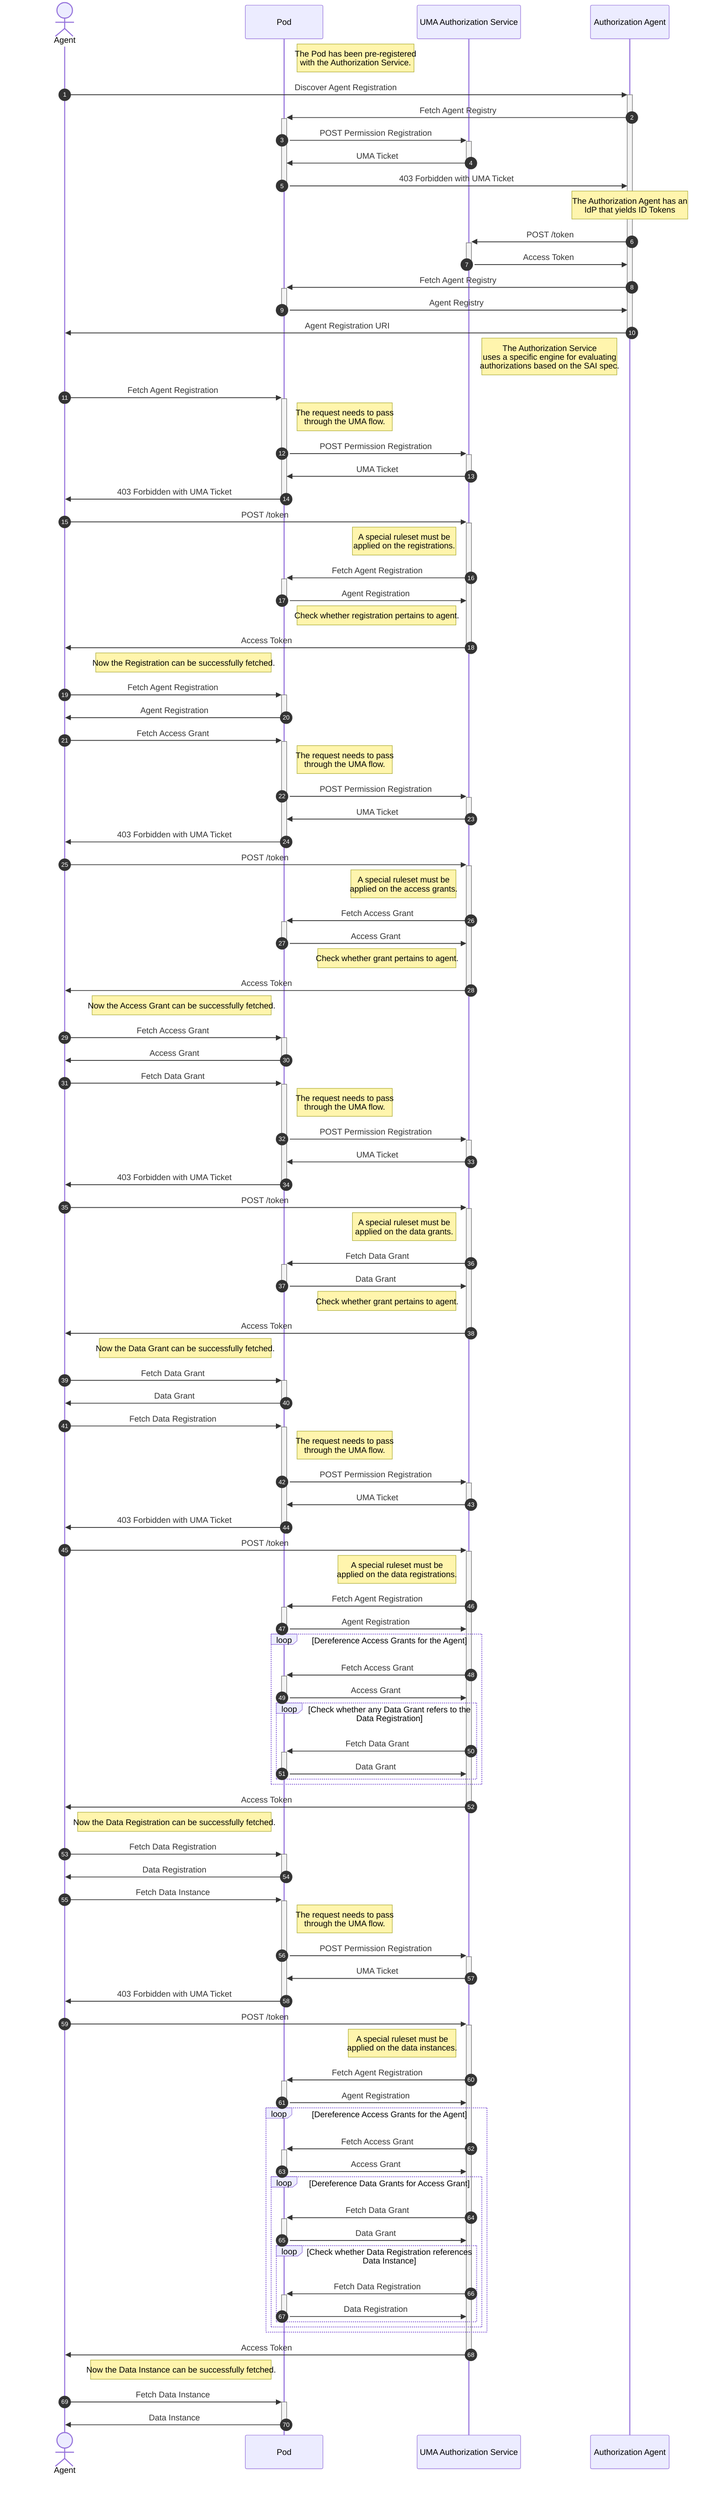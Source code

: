 sequenceDiagram
    autonumber
    actor Agent
    participant Pod
    participant UMA Authorization Service
    participant Authorization Agent
    Note right of Pod: The Pod has been pre-registered<br />with the Authorization Service.
    Agent->>+Authorization Agent: Discover Agent Registration
        Authorization Agent->>+Pod: Fetch Agent Registry
            Pod->>+UMA Authorization Service: POST Permission Registration
            UMA Authorization Service->>-Pod: UMA Ticket
        Pod->>-Authorization Agent: 403 Forbidden with UMA Ticket
        Note over Authorization Agent: The Authorization Agent has an<br /> IdP that yields ID Tokens
        %% Note: the Authorization Agent should have "god mode" access, this could be achieved by looking at the WebID
        %% proposal: isAuthorizationAgent(agent) ruleset
        Authorization Agent->>+UMA Authorization Service: POST /token
        UMA Authorization Service->>-Authorization Agent: Access Token
        Authorization Agent->>+Pod: Fetch Agent Registry
        Pod->>-Authorization Agent: Agent Registry
    Authorization Agent->>-Agent: Agent Registration URI
    Note right of UMA Authorization Service: The Authorization Service<br /> uses a specific engine for evaluating<br />authorizations based on the SAI spec.
    %% isAgentRegistration(agent, registration) ruleset
    Agent->>+Pod: Fetch Agent Registration
        Note right of Pod: The request needs to pass<br /> through the UMA flow.
        Pod->>+UMA Authorization Service: POST Permission Registration
        UMA Authorization Service->>-Pod: UMA Ticket
    Pod->>-Agent: 403 Forbidden with UMA Ticket
    Agent->>+UMA Authorization Service: POST /token
        Note left of UMA Authorization Service: A special ruleset must be<br /> applied on the registrations.
        UMA Authorization Service->>+Pod: Fetch Agent Registration
        Pod->>-UMA Authorization Service: Agent Registration
        Note left of UMA Authorization Service: Check whether registration pertains to agent.
    UMA Authorization Service->>-Agent: Access Token
    Note left of Pod: Now the Registration can be successfully fetched.
    Agent->>+Pod: Fetch Agent Registration
    Pod->>-Agent: Agent Registration
    %% isAccessGrantee(agent, accessGrant) ruleset
     Agent->>+Pod: Fetch Access Grant
        Note right of Pod: The request needs to pass<br /> through the UMA flow.
        Pod->>+UMA Authorization Service: POST Permission Registration
        UMA Authorization Service->>-Pod: UMA Ticket
    Pod->>-Agent: 403 Forbidden with UMA Ticket
    Agent->>+UMA Authorization Service: POST /token
        Note left of UMA Authorization Service: A special ruleset must be<br /> applied on the access grants.
        UMA Authorization Service->>+Pod: Fetch Access Grant
        Pod->>-UMA Authorization Service: Access Grant
        Note left of UMA Authorization Service: Check whether grant pertains to agent.
    UMA Authorization Service->>-Agent: Access Token
    Note left of Pod: Now the Access Grant can be successfully fetched.
    Agent->>+Pod: Fetch Access Grant
    Pod->>-Agent: Access Grant
    %% isDataGrantee(agent, dataGrant) ruleset => note: should support delegated grant
    Agent->>+Pod: Fetch Data Grant
        Note right of Pod: The request needs to pass<br /> through the UMA flow.
        Pod->>+UMA Authorization Service: POST Permission Registration
        UMA Authorization Service->>-Pod: UMA Ticket
    Pod->>-Agent: 403 Forbidden with UMA Ticket
    Agent->>+UMA Authorization Service: POST /token
        Note left of UMA Authorization Service: A special ruleset must be<br /> applied on the data grants.
        UMA Authorization Service->>+Pod: Fetch Data Grant
        Pod->>-UMA Authorization Service: Data Grant
        Note left of UMA Authorization Service: Check whether grant pertains to agent.
    UMA Authorization Service->>-Agent: Access Token
    Note left of Pod: Now the Data Grant can be successfully fetched.
    Agent->>+Pod: Fetch Data Grant
    Pod->>-Agent: Data Grant
    %% hasDataRegistration(agent, dataRegistration) => should check whether the agent has a grant to the registration
    Agent->>+Pod: Fetch Data Registration
        Note right of Pod: The request needs to pass<br /> through the UMA flow.
        Pod->>+UMA Authorization Service: POST Permission Registration
        UMA Authorization Service->>-Pod: UMA Ticket
    Pod->>-Agent: 403 Forbidden with UMA Ticket
    Agent->>+UMA Authorization Service: POST /token
        Note left of UMA Authorization Service: A special ruleset must be<br /> applied on the data registrations.
        UMA Authorization Service->>+Pod: Fetch Agent Registration
        Pod->>-UMA Authorization Service: Agent Registration
        loop Dereference Access Grants for the Agent
            UMA Authorization Service->>+Pod: Fetch Access Grant
            Pod->>-UMA Authorization Service: Access Grant
                loop Check whether any Data Grant refers to the Data Registration
                UMA Authorization Service->>+Pod: Fetch Data Grant
                Pod->>-UMA Authorization Service: Data Grant
                end
        end
    UMA Authorization Service->>-Agent: Access Token
    Note left of Pod: Now the Data Registration can be successfully fetched.
    Agent->>+Pod: Fetch Data Registration
    Pod->>-Agent: Data Registration
    %% isDataInstance(agent, dataInstance)
        Agent->>+Pod: Fetch Data Instance
        Note right of Pod: The request needs to pass<br /> through the UMA flow.
        Pod->>+UMA Authorization Service: POST Permission Registration
        UMA Authorization Service->>-Pod: UMA Ticket
    Pod->>-Agent: 403 Forbidden with UMA Ticket
    Agent->>+UMA Authorization Service: POST /token
        Note left of UMA Authorization Service: A special ruleset must be<br /> applied on the data instances.
        UMA Authorization Service->>+Pod: Fetch Agent Registration
        Pod->>-UMA Authorization Service: Agent Registration
        loop Dereference Access Grants for the Agent
            UMA Authorization Service->>+Pod: Fetch Access Grant
            Pod->>-UMA Authorization Service: Access Grant
                loop Dereference Data Grants for Access Grant
                UMA Authorization Service->>+Pod: Fetch Data Grant
                Pod->>-UMA Authorization Service: Data Grant
                loop Check whether Data Registration references Data Instance
                    UMA Authorization Service->>+Pod: Fetch Data Registration
                    Pod->>-UMA Authorization Service: Data Registration
                end
                end
        end
    UMA Authorization Service->>-Agent: Access Token
    Note left of Pod: Now the Data Instance can be successfully fetched.
    Agent->>+Pod: Fetch Data Instance
    Pod->>-Agent: Data Instance